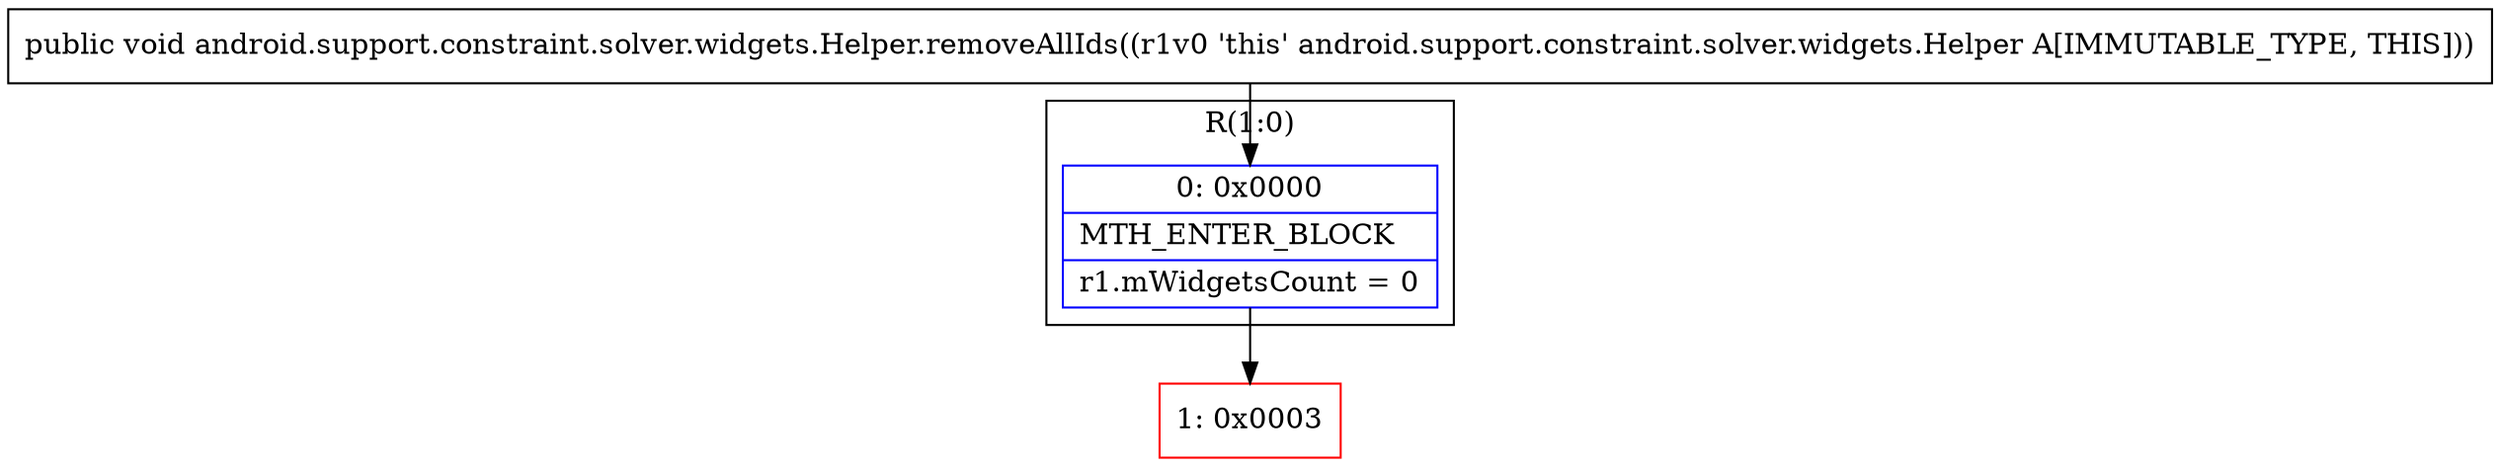 digraph "CFG forandroid.support.constraint.solver.widgets.Helper.removeAllIds()V" {
subgraph cluster_Region_436770931 {
label = "R(1:0)";
node [shape=record,color=blue];
Node_0 [shape=record,label="{0\:\ 0x0000|MTH_ENTER_BLOCK\l|r1.mWidgetsCount = 0\l}"];
}
Node_1 [shape=record,color=red,label="{1\:\ 0x0003}"];
MethodNode[shape=record,label="{public void android.support.constraint.solver.widgets.Helper.removeAllIds((r1v0 'this' android.support.constraint.solver.widgets.Helper A[IMMUTABLE_TYPE, THIS])) }"];
MethodNode -> Node_0;
Node_0 -> Node_1;
}

